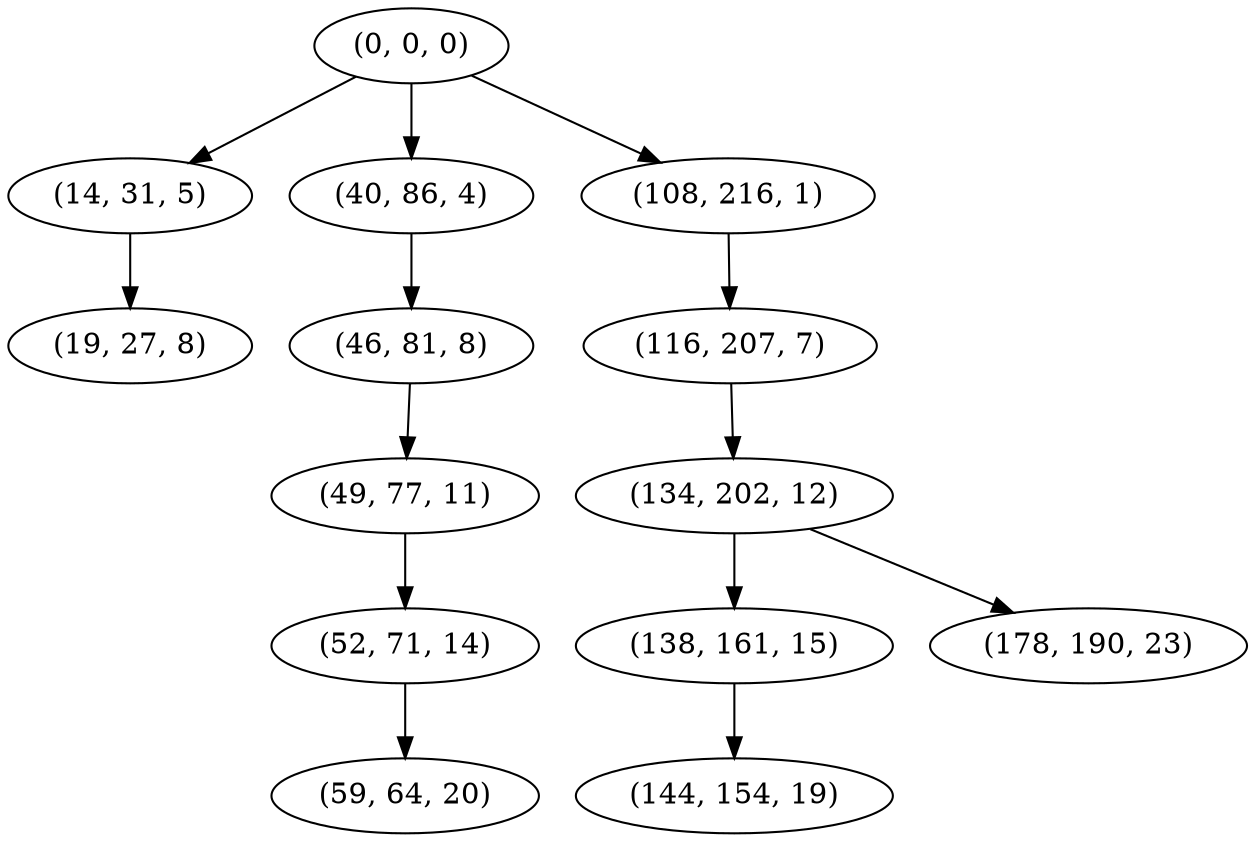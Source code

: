 digraph tree {
    "(0, 0, 0)";
    "(14, 31, 5)";
    "(19, 27, 8)";
    "(40, 86, 4)";
    "(46, 81, 8)";
    "(49, 77, 11)";
    "(52, 71, 14)";
    "(59, 64, 20)";
    "(108, 216, 1)";
    "(116, 207, 7)";
    "(134, 202, 12)";
    "(138, 161, 15)";
    "(144, 154, 19)";
    "(178, 190, 23)";
    "(0, 0, 0)" -> "(14, 31, 5)";
    "(0, 0, 0)" -> "(40, 86, 4)";
    "(0, 0, 0)" -> "(108, 216, 1)";
    "(14, 31, 5)" -> "(19, 27, 8)";
    "(40, 86, 4)" -> "(46, 81, 8)";
    "(46, 81, 8)" -> "(49, 77, 11)";
    "(49, 77, 11)" -> "(52, 71, 14)";
    "(52, 71, 14)" -> "(59, 64, 20)";
    "(108, 216, 1)" -> "(116, 207, 7)";
    "(116, 207, 7)" -> "(134, 202, 12)";
    "(134, 202, 12)" -> "(138, 161, 15)";
    "(134, 202, 12)" -> "(178, 190, 23)";
    "(138, 161, 15)" -> "(144, 154, 19)";
}
